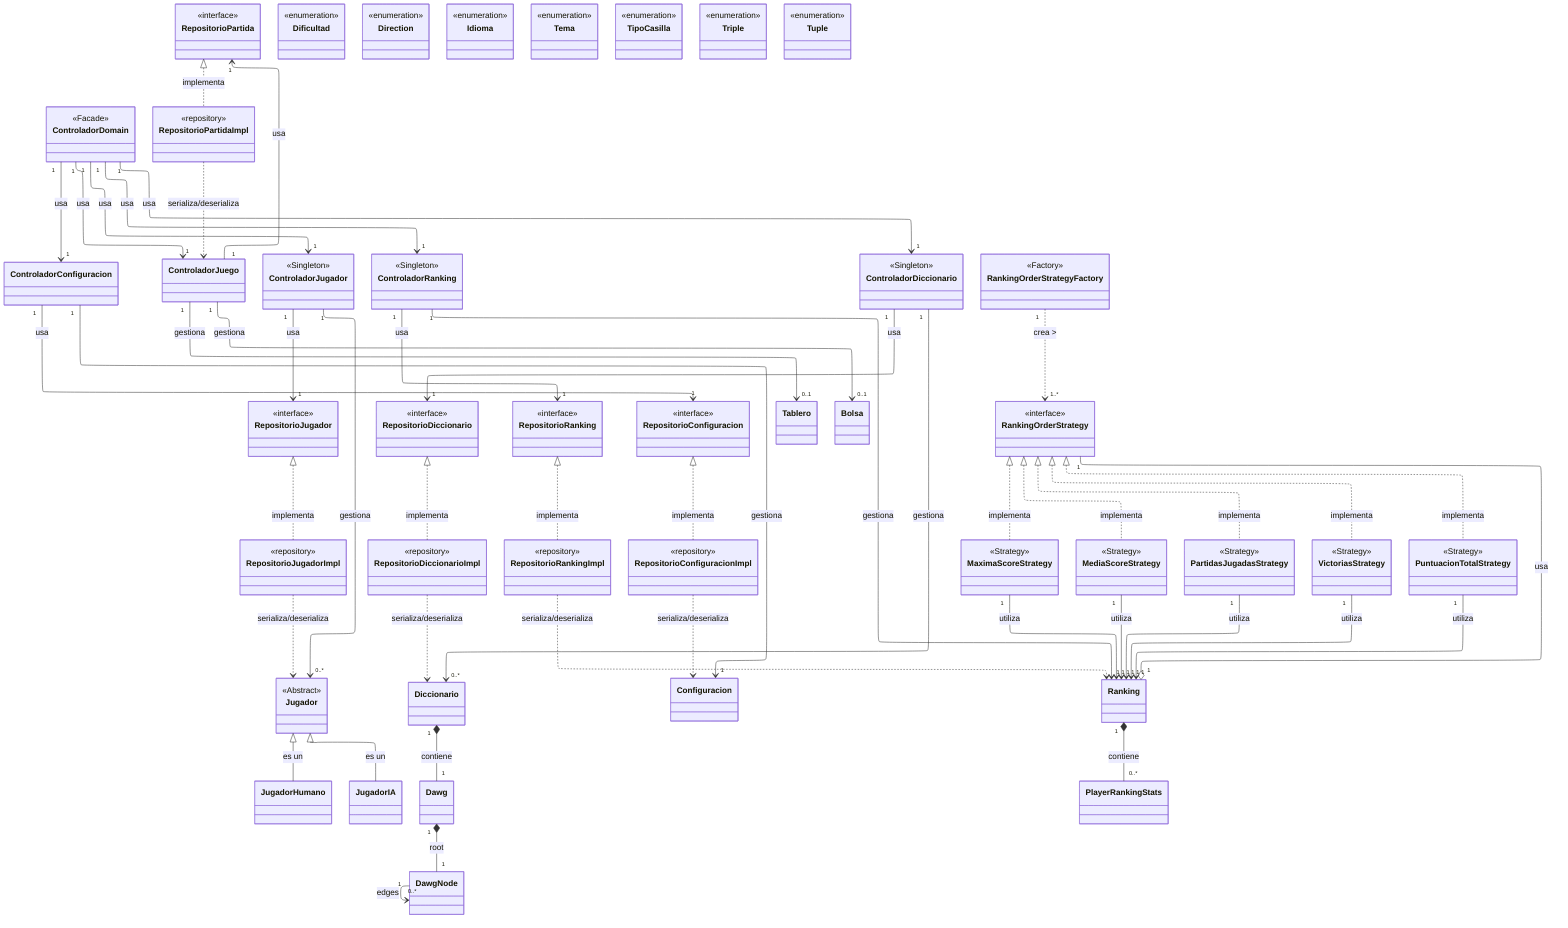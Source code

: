 ---
config:
  layout: elk
---
classDiagram
direction TB
    %% CAPA 1: CONTROLLERS (Superior)
    class ControladorDomain {
    }
    
    class ControladorConfiguracion {
    }
    
    class ControladorJuego {
    }
    
    class ControladorJugador {
    }
    
    class ControladorRanking {
    }
    
    class ControladorDiccionario {
    }

    %% CAPA 2: REPOSITORIES (INTERFACES)
    class RepositorioJugador {
    }
    class RepositorioPartida {
    }
    class RepositorioDiccionario {
    }
    class RepositorioRanking {
    }
    class RepositorioConfiguracion {
    }

    %% IMPLEMENTACIONES
    class RepositorioJugadorImpl {
    }
    class RepositorioPartidaImpl {
    }
    class RepositorioDiccionarioImpl {
    }
    class RepositorioRankingImpl {
    }
    class RepositorioConfiguracionImpl {
    }

    %% CAPA 3: MODELOS
    class Jugador {
    }
    class JugadorHumano {
    }
    class JugadorIA {
    }
    class Tablero {
    }
    class Bolsa {
    }
    class Diccionario {
    }
    class Configuracion {
    }
    class Ranking {
    }

    %% MODELOS SECUNDARIOS
    class Dawg {
    }
    class DawgNode {
    }
    class PlayerRankingStats {
    }

    %% SUBSISTEMA RANKING
    class RankingOrderStrategy {
    }
    class RankingOrderStrategyFactory {
    }
    class MaximaScoreStrategy {
    }
    class MediaScoreStrategy {
    }
    class PartidasJugadasStrategy {
    }
    class VictoriasStrategy {
    }
    class PuntuacionTotalStrategy {
    }

    %% HELPERS
    class Dificultad {
    }
    class Direction {
    }
    class Idioma {
    }
    class Tema {
    }
    class TipoCasilla {
    }
    class Triple {
    }
    class Tuple {
    }

    %% ESTEREOTIPOS
    <<Facade>> ControladorDomain
    <<Singleton>> ControladorJugador
    <<Singleton>> ControladorRanking
    <<Singleton>> ControladorDiccionario
    <<interface>> RepositorioJugador
    <<interface>> RepositorioPartida
    <<interface>> RepositorioDiccionario
    <<interface>> RepositorioRanking
    <<interface>> RepositorioConfiguracion
    <<Abstract>> Jugador
    <<interface>> RankingOrderStrategy
    <<Factory>> RankingOrderStrategyFactory
    <<Strategy>> MaximaScoreStrategy
    <<Strategy>> MediaScoreStrategy
    <<Strategy>> PartidasJugadasStrategy
    <<Strategy>> VictoriasStrategy
    <<Strategy>> PuntuacionTotalStrategy
    <<enumeration>> Dificultad
    <<enumeration>> Tema
    <<enumeration>> Direction
    <<enumeration>> Tuple
    <<enumeration>> Triple
    <<enumeration>> Idioma
    <<enumeration>> TipoCasilla
    <<repository>> RepositorioJugadorImpl
    <<repository>> RepositorioPartidaImpl
    <<repository>> RepositorioDiccionarioImpl
    <<repository>> RepositorioRankingImpl
    <<repository>> RepositorioConfiguracionImpl

    %% DEFINIR ESTILOS PARA CLASES NUEVAS
    classDef nuevaRepo fill:#e8f4fd,stroke:#4a90e2,stroke-width:2px
    classDef nuevaEnum fill:#fff2e8,stroke:#d4681a,stroke-width:2px
    
    %% APLICAR ESTILOS A CLASES NUEVAS
    class RepositorioJugador:::nuevaRepo
    class RepositorioPartida:::nuevaRepo
    class RepositorioDiccionario:::nuevaRepo
    class RepositorioRanking:::nuevaRepo
    class RepositorioConfiguracion:::nuevaRepo
    class RepositorioJugadorImpl:::nuevaRepo
    class RepositorioPartidaImpl:::nuevaRepo
    class RepositorioDiccionarioImpl:::nuevaRepo
    class RepositorioRankingImpl:::nuevaRepo
    class RepositorioConfiguracionImpl:::nuevaRepo
    class Dificultad:::nuevaEnum

    %% RELACIONES CONTROLADORES CON MULTIPLICIDAD
    ControladorDomain "1" --> "1" ControladorConfiguracion : usa
    ControladorDomain "1" --> "1" ControladorJuego : usa
    ControladorDomain "1" --> "1" ControladorRanking : usa
    ControladorDomain "1" --> "1" ControladorJugador : usa
    ControladorDomain "1" --> "1" ControladorDiccionario : usa

    %% RELACIONES CONTROLADORES-REPOSITORIOS
    ControladorJugador "1" --> "1" RepositorioJugador : usa
    ControladorJuego "1" --> "1" RepositorioPartida : usa
    ControladorDiccionario "1" --> "1" RepositorioDiccionario : usa
    ControladorRanking "1" --> "1" RepositorioRanking : usa
    ControladorConfiguracion "1" --> "1" RepositorioConfiguracion : usa

    %% IMPLEMENTACIONES DE REPOSITORIOS
    RepositorioJugador <|.. RepositorioJugadorImpl : implementa
    RepositorioPartida <|.. RepositorioPartidaImpl : implementa
    RepositorioDiccionario <|.. RepositorioDiccionarioImpl : implementa
    RepositorioRanking <|.. RepositorioRankingImpl : implementa
    RepositorioConfiguracion <|.. RepositorioConfiguracionImpl : implementa

    %% RELACIONES CONTROLADORES-MODELOS
    ControladorJugador "1" --> "0..*" Jugador : gestiona
    ControladorConfiguracion "1" --> "1" Configuracion : gestiona
    ControladorJuego "1" --> "0..1" Tablero : gestiona
    ControladorJuego "1" --> "0..1" Bolsa : gestiona
    ControladorRanking "1" --> "1" Ranking : gestiona
    ControladorDiccionario "1" --> "0..*" Diccionario : gestiona

    %% HERENCIA DE MODELOS
    Jugador <|-- JugadorHumano : es un
    Jugador <|-- JugadorIA : es un

    %% RELACIONES DE COMPOSICIÓN Y AGREGACIÓN
    Ranking "1" *-- "0..*" PlayerRankingStats : contiene
    Ranking "1" o-- "1" RankingOrderStrategy : usa
    Diccionario "1" *-- "1" Dawg : contiene
    Dawg "1" *-- "1" DawgNode : root
    DawgNode "1" --> "0..*" DawgNode : edges

    %% SUBSISTEMA DE RANKING
    RankingOrderStrategy <|.. MaximaScoreStrategy : implementa
    RankingOrderStrategy <|.. MediaScoreStrategy : implementa
    RankingOrderStrategy <|.. PartidasJugadasStrategy : implementa
    RankingOrderStrategy <|.. VictoriasStrategy : implementa
    RankingOrderStrategy <|.. PuntuacionTotalStrategy : implementa

    RankingOrderStrategyFactory "1" ..> "1..*" RankingOrderStrategy : crea >

    MaximaScoreStrategy "1" --> "1" Ranking : utiliza
    MediaScoreStrategy "1" --> "1" Ranking : utiliza
    PartidasJugadasStrategy "1" --> "1" Ranking : utiliza
    VictoriasStrategy "1" --> "1" Ranking : utiliza
    PuntuacionTotalStrategy "1" --> "1" Ranking : utiliza

    %% RELACIONES REPOSITORIOS-MODELOS
    RepositorioJugadorImpl ..> Jugador : serializa/deserializa
    RepositorioPartidaImpl ..> ControladorJuego : serializa/deserializa
    RepositorioDiccionarioImpl ..> Diccionario : serializa/deserializa
    RepositorioRankingImpl ..> Ranking : serializa/deserializa
    RepositorioConfiguracionImpl ..> Configuracion : serializa/deserializa